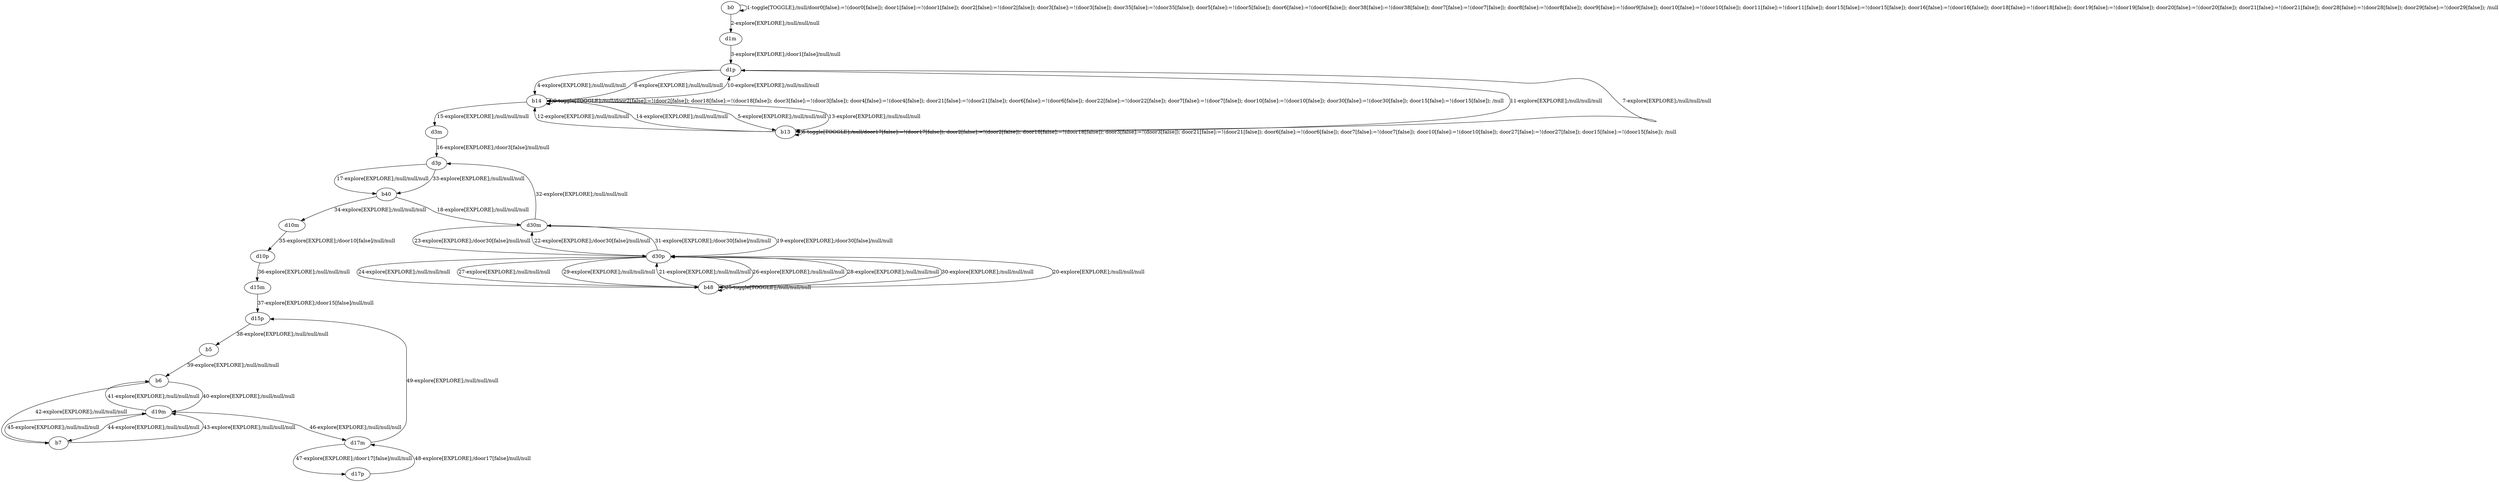 # Total number of goals covered by this test: 1
# d17p --> d17m

digraph g {
"b0" -> "b0" [label = "1-toggle[TOGGLE];/null/door0[false]:=!(door0[false]); door1[false]:=!(door1[false]); door2[false]:=!(door2[false]); door3[false]:=!(door3[false]); door35[false]:=!(door35[false]); door5[false]:=!(door5[false]); door6[false]:=!(door6[false]); door38[false]:=!(door38[false]); door7[false]:=!(door7[false]); door8[false]:=!(door8[false]); door9[false]:=!(door9[false]); door10[false]:=!(door10[false]); door11[false]:=!(door11[false]); door15[false]:=!(door15[false]); door16[false]:=!(door16[false]); door18[false]:=!(door18[false]); door19[false]:=!(door19[false]); door20[false]:=!(door20[false]); door21[false]:=!(door21[false]); door28[false]:=!(door28[false]); door29[false]:=!(door29[false]); /null"];
"b0" -> "d1m" [label = "2-explore[EXPLORE];/null/null/null"];
"d1m" -> "d1p" [label = "3-explore[EXPLORE];/door1[false]/null/null"];
"d1p" -> "b14" [label = "4-explore[EXPLORE];/null/null/null"];
"b14" -> "b13" [label = "5-explore[EXPLORE];/null/null/null"];
"b13" -> "b13" [label = "6-toggle[TOGGLE];/null/door17[false]:=!(door17[false]); door2[false]:=!(door2[false]); door18[false]:=!(door18[false]); door3[false]:=!(door3[false]); door21[false]:=!(door21[false]); door6[false]:=!(door6[false]); door7[false]:=!(door7[false]); door10[false]:=!(door10[false]); door27[false]:=!(door27[false]); door15[false]:=!(door15[false]); /null"];
"b13" -> "d1p" [label = "7-explore[EXPLORE];/null/null/null"];
"d1p" -> "b14" [label = "8-explore[EXPLORE];/null/null/null"];
"b14" -> "b14" [label = "9-toggle[TOGGLE];/null/door2[false]:=!(door2[false]); door18[false]:=!(door18[false]); door3[false]:=!(door3[false]); door4[false]:=!(door4[false]); door21[false]:=!(door21[false]); door6[false]:=!(door6[false]); door22[false]:=!(door22[false]); door7[false]:=!(door7[false]); door10[false]:=!(door10[false]); door30[false]:=!(door30[false]); door15[false]:=!(door15[false]); /null"];
"b14" -> "d1p" [label = "10-explore[EXPLORE];/null/null/null"];
"d1p" -> "b13" [label = "11-explore[EXPLORE];/null/null/null"];
"b13" -> "b14" [label = "12-explore[EXPLORE];/null/null/null"];
"b14" -> "b13" [label = "13-explore[EXPLORE];/null/null/null"];
"b13" -> "b14" [label = "14-explore[EXPLORE];/null/null/null"];
"b14" -> "d3m" [label = "15-explore[EXPLORE];/null/null/null"];
"d3m" -> "d3p" [label = "16-explore[EXPLORE];/door3[false]/null/null"];
"d3p" -> "b40" [label = "17-explore[EXPLORE];/null/null/null"];
"b40" -> "d30m" [label = "18-explore[EXPLORE];/null/null/null"];
"d30m" -> "d30p" [label = "19-explore[EXPLORE];/door30[false]/null/null"];
"d30p" -> "b48" [label = "20-explore[EXPLORE];/null/null/null"];
"b48" -> "d30p" [label = "21-explore[EXPLORE];/null/null/null"];
"d30p" -> "d30m" [label = "22-explore[EXPLORE];/door30[false]/null/null"];
"d30m" -> "d30p" [label = "23-explore[EXPLORE];/door30[false]/null/null"];
"d30p" -> "b48" [label = "24-explore[EXPLORE];/null/null/null"];
"b48" -> "b48" [label = "25-toggle[TOGGLE];/null/null/null"];
"b48" -> "d30p" [label = "26-explore[EXPLORE];/null/null/null"];
"d30p" -> "b48" [label = "27-explore[EXPLORE];/null/null/null"];
"b48" -> "d30p" [label = "28-explore[EXPLORE];/null/null/null"];
"d30p" -> "b48" [label = "29-explore[EXPLORE];/null/null/null"];
"b48" -> "d30p" [label = "30-explore[EXPLORE];/null/null/null"];
"d30p" -> "d30m" [label = "31-explore[EXPLORE];/door30[false]/null/null"];
"d30m" -> "d3p" [label = "32-explore[EXPLORE];/null/null/null"];
"d3p" -> "b40" [label = "33-explore[EXPLORE];/null/null/null"];
"b40" -> "d10m" [label = "34-explore[EXPLORE];/null/null/null"];
"d10m" -> "d10p" [label = "35-explore[EXPLORE];/door10[false]/null/null"];
"d10p" -> "d15m" [label = "36-explore[EXPLORE];/null/null/null"];
"d15m" -> "d15p" [label = "37-explore[EXPLORE];/door15[false]/null/null"];
"d15p" -> "b5" [label = "38-explore[EXPLORE];/null/null/null"];
"b5" -> "b6" [label = "39-explore[EXPLORE];/null/null/null"];
"b6" -> "d19m" [label = "40-explore[EXPLORE];/null/null/null"];
"d19m" -> "b6" [label = "41-explore[EXPLORE];/null/null/null"];
"b6" -> "b7" [label = "42-explore[EXPLORE];/null/null/null"];
"b7" -> "d19m" [label = "43-explore[EXPLORE];/null/null/null"];
"d19m" -> "b7" [label = "44-explore[EXPLORE];/null/null/null"];
"b7" -> "d19m" [label = "45-explore[EXPLORE];/null/null/null"];
"d19m" -> "d17m" [label = "46-explore[EXPLORE];/null/null/null"];
"d17m" -> "d17p" [label = "47-explore[EXPLORE];/door17[false]/null/null"];
"d17p" -> "d17m" [label = "48-explore[EXPLORE];/door17[false]/null/null"];
"d17m" -> "d15p" [label = "49-explore[EXPLORE];/null/null/null"];
}